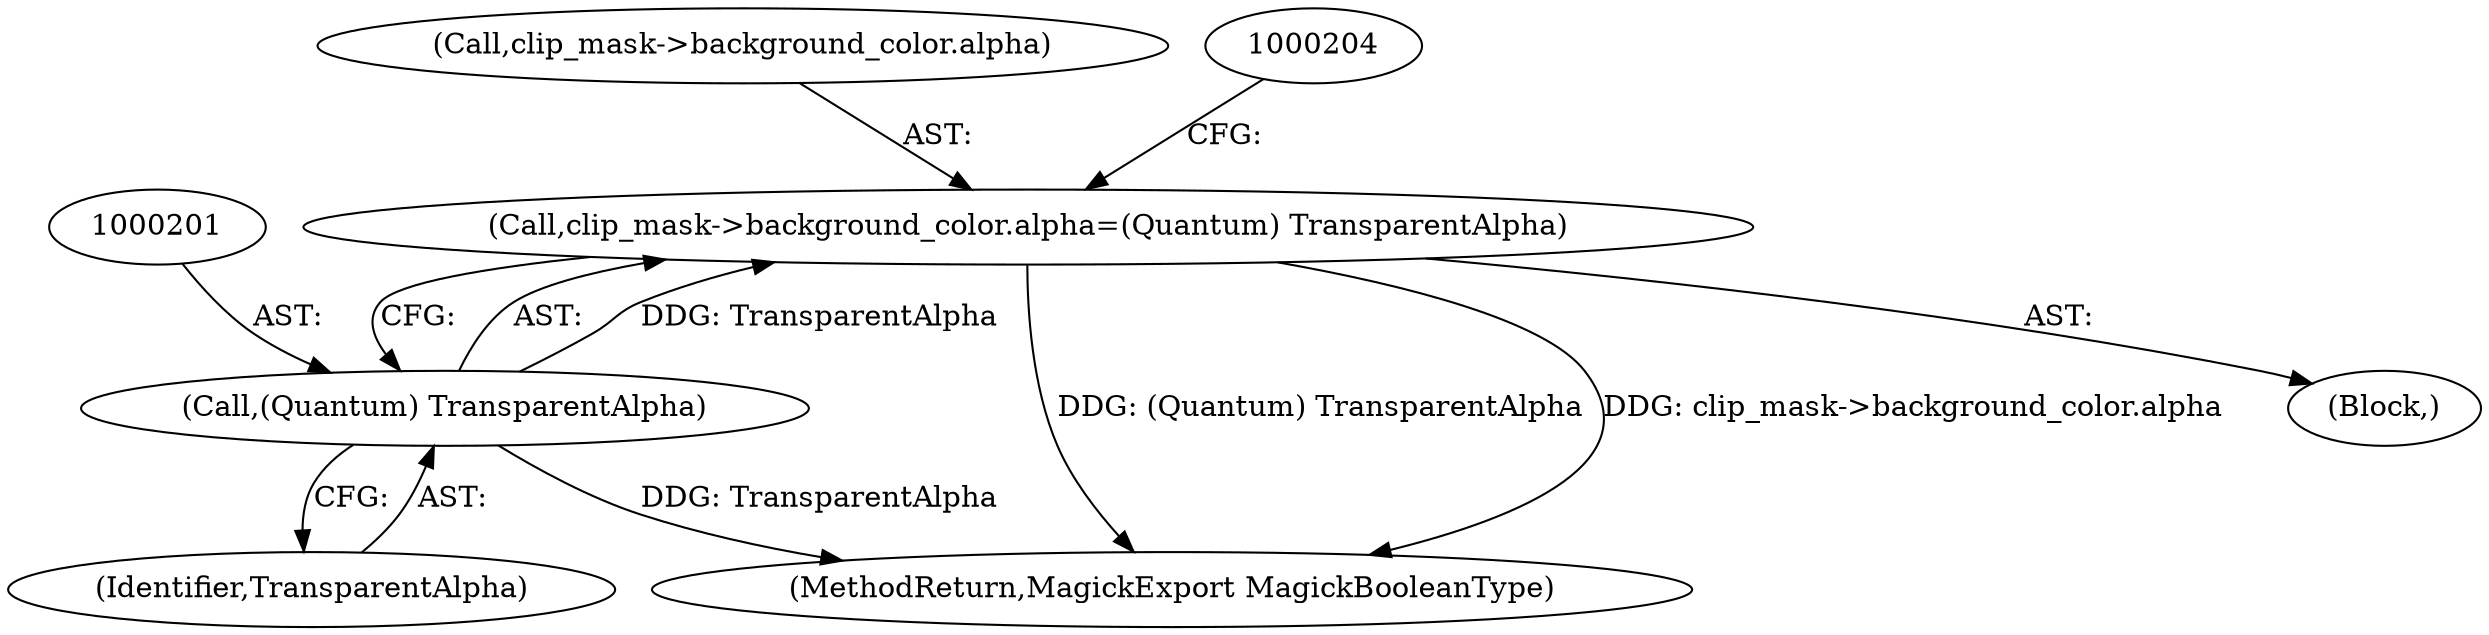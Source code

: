 digraph "0_ImageMagick_726812fa2fa7ce16bcf58f6e115f65427a1c0950@pointer" {
"1000194" [label="(Call,clip_mask->background_color.alpha=(Quantum) TransparentAlpha)"];
"1000200" [label="(Call,(Quantum) TransparentAlpha)"];
"1000202" [label="(Identifier,TransparentAlpha)"];
"1000194" [label="(Call,clip_mask->background_color.alpha=(Quantum) TransparentAlpha)"];
"1000200" [label="(Call,(Quantum) TransparentAlpha)"];
"1000301" [label="(MethodReturn,MagickExport MagickBooleanType)"];
"1000105" [label="(Block,)"];
"1000195" [label="(Call,clip_mask->background_color.alpha)"];
"1000194" -> "1000105"  [label="AST: "];
"1000194" -> "1000200"  [label="CFG: "];
"1000195" -> "1000194"  [label="AST: "];
"1000200" -> "1000194"  [label="AST: "];
"1000204" -> "1000194"  [label="CFG: "];
"1000194" -> "1000301"  [label="DDG: (Quantum) TransparentAlpha"];
"1000194" -> "1000301"  [label="DDG: clip_mask->background_color.alpha"];
"1000200" -> "1000194"  [label="DDG: TransparentAlpha"];
"1000200" -> "1000202"  [label="CFG: "];
"1000201" -> "1000200"  [label="AST: "];
"1000202" -> "1000200"  [label="AST: "];
"1000200" -> "1000301"  [label="DDG: TransparentAlpha"];
}
